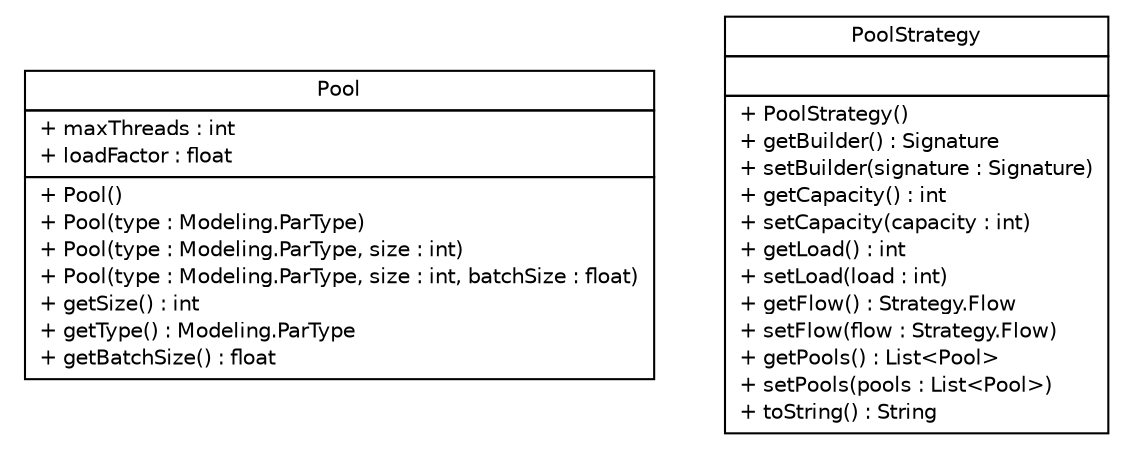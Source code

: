 #!/usr/local/bin/dot
#
# Class diagram 
# Generated by UMLGraph version R5_6 (http://www.umlgraph.org/)
#

digraph G {
	edge [fontname="Helvetica",fontsize=10,labelfontname="Helvetica",labelfontsize=10];
	node [fontname="Helvetica",fontsize=10,shape=plaintext];
	nodesep=0.25;
	ranksep=0.5;
	// sorcer.core.context.model.Pool
	c12970 [label=<<table title="sorcer.core.context.model.Pool" border="0" cellborder="1" cellspacing="0" cellpadding="2" port="p" href="./Pool.html">
		<tr><td><table border="0" cellspacing="0" cellpadding="1">
<tr><td align="center" balign="center"> Pool </td></tr>
		</table></td></tr>
		<tr><td><table border="0" cellspacing="0" cellpadding="1">
<tr><td align="left" balign="left"> + maxThreads : int </td></tr>
<tr><td align="left" balign="left"> + loadFactor : float </td></tr>
		</table></td></tr>
		<tr><td><table border="0" cellspacing="0" cellpadding="1">
<tr><td align="left" balign="left"> + Pool() </td></tr>
<tr><td align="left" balign="left"> + Pool(type : Modeling.ParType) </td></tr>
<tr><td align="left" balign="left"> + Pool(type : Modeling.ParType, size : int) </td></tr>
<tr><td align="left" balign="left"> + Pool(type : Modeling.ParType, size : int, batchSize : float) </td></tr>
<tr><td align="left" balign="left"> + getSize() : int </td></tr>
<tr><td align="left" balign="left"> + getType() : Modeling.ParType </td></tr>
<tr><td align="left" balign="left"> + getBatchSize() : float </td></tr>
		</table></td></tr>
		</table>>, URL="./Pool.html", fontname="Helvetica", fontcolor="black", fontsize=10.0];
	// sorcer.core.context.model.PoolStrategy
	c12971 [label=<<table title="sorcer.core.context.model.PoolStrategy" border="0" cellborder="1" cellspacing="0" cellpadding="2" port="p" href="./PoolStrategy.html">
		<tr><td><table border="0" cellspacing="0" cellpadding="1">
<tr><td align="center" balign="center"> PoolStrategy </td></tr>
		</table></td></tr>
		<tr><td><table border="0" cellspacing="0" cellpadding="1">
<tr><td align="left" balign="left">  </td></tr>
		</table></td></tr>
		<tr><td><table border="0" cellspacing="0" cellpadding="1">
<tr><td align="left" balign="left"> + PoolStrategy() </td></tr>
<tr><td align="left" balign="left"> + getBuilder() : Signature </td></tr>
<tr><td align="left" balign="left"> + setBuilder(signature : Signature) </td></tr>
<tr><td align="left" balign="left"> + getCapacity() : int </td></tr>
<tr><td align="left" balign="left"> + setCapacity(capacity : int) </td></tr>
<tr><td align="left" balign="left"> + getLoad() : int </td></tr>
<tr><td align="left" balign="left"> + setLoad(load : int) </td></tr>
<tr><td align="left" balign="left"> + getFlow() : Strategy.Flow </td></tr>
<tr><td align="left" balign="left"> + setFlow(flow : Strategy.Flow) </td></tr>
<tr><td align="left" balign="left"> + getPools() : List&lt;Pool&gt; </td></tr>
<tr><td align="left" balign="left"> + setPools(pools : List&lt;Pool&gt;) </td></tr>
<tr><td align="left" balign="left"> + toString() : String </td></tr>
		</table></td></tr>
		</table>>, URL="./PoolStrategy.html", fontname="Helvetica", fontcolor="black", fontsize=10.0];
}

